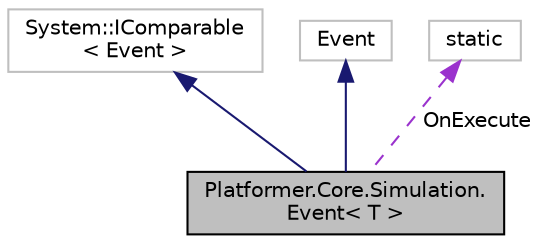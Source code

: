 digraph "Platformer.Core.Simulation.Event&lt; T &gt;"
{
 // LATEX_PDF_SIZE
  edge [fontname="Helvetica",fontsize="10",labelfontname="Helvetica",labelfontsize="10"];
  node [fontname="Helvetica",fontsize="10",shape=record];
  Node1 [label="Platformer.Core.Simulation.\lEvent\< T \>",height=0.2,width=0.4,color="black", fillcolor="grey75", style="filled", fontcolor="black",tooltip="An event is something that happens at a point in time in a simulation. The Precondition method is use..."];
  Node2 -> Node1 [dir="back",color="midnightblue",fontsize="10",style="solid",fontname="Helvetica"];
  Node2 [label="System::IComparable\l\< Event \>",height=0.2,width=0.4,color="grey75", fillcolor="white", style="filled",tooltip=" "];
  Node3 -> Node1 [dir="back",color="midnightblue",fontsize="10",style="solid",fontname="Helvetica"];
  Node3 [label="Event",height=0.2,width=0.4,color="grey75", fillcolor="white", style="filled",tooltip=" "];
  Node4 -> Node1 [dir="back",color="darkorchid3",fontsize="10",style="dashed",label=" OnExecute" ,fontname="Helvetica"];
  Node4 [label="static",height=0.2,width=0.4,color="grey75", fillcolor="white", style="filled",tooltip=" "];
}
